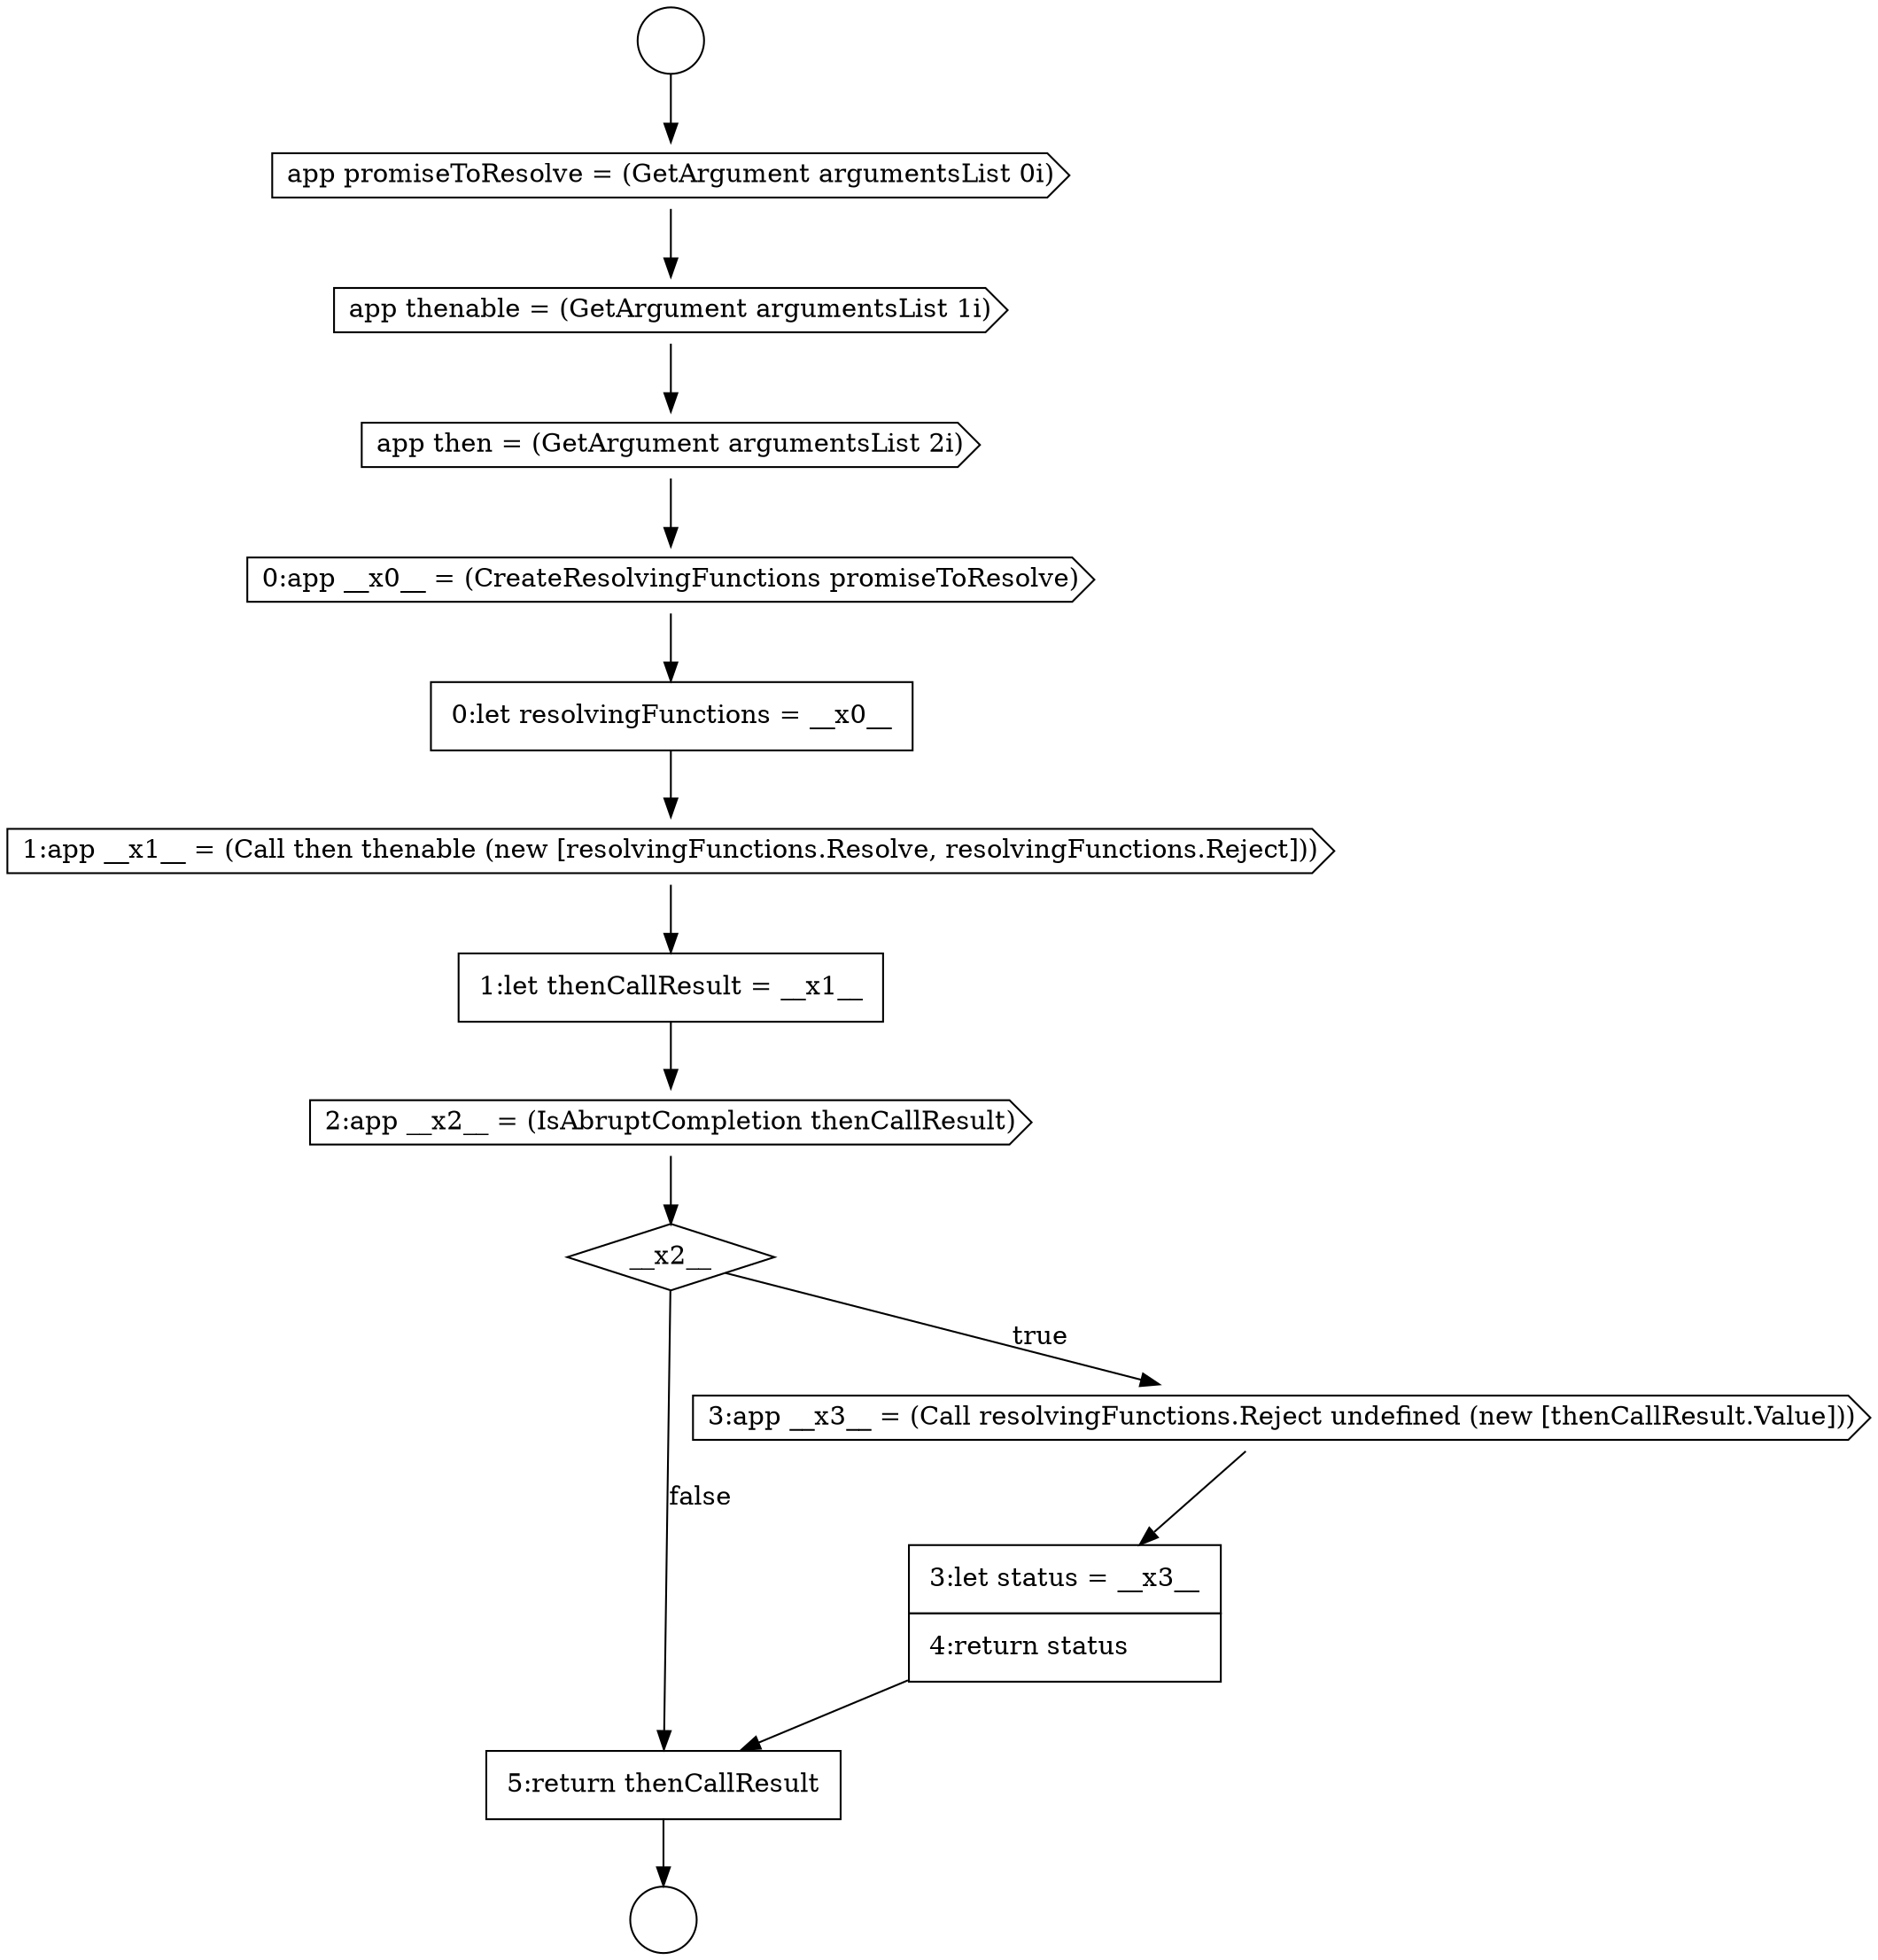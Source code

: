 digraph {
  node16481 [shape=diamond, label=<<font color="black">__x2__</font>> color="black" fillcolor="white" style=filled]
  node16480 [shape=cds, label=<<font color="black">2:app __x2__ = (IsAbruptCompletion thenCallResult)</font>> color="black" fillcolor="white" style=filled]
  node16476 [shape=cds, label=<<font color="black">0:app __x0__ = (CreateResolvingFunctions promiseToResolve)</font>> color="black" fillcolor="white" style=filled]
  node16484 [shape=none, margin=0, label=<<font color="black">
    <table border="0" cellborder="1" cellspacing="0" cellpadding="10">
      <tr><td align="left">5:return thenCallResult</td></tr>
    </table>
  </font>> color="black" fillcolor="white" style=filled]
  node16472 [shape=circle label=" " color="black" fillcolor="white" style=filled]
  node16473 [shape=cds, label=<<font color="black">app promiseToResolve = (GetArgument argumentsList 0i)</font>> color="black" fillcolor="white" style=filled]
  node16471 [shape=circle label=" " color="black" fillcolor="white" style=filled]
  node16474 [shape=cds, label=<<font color="black">app thenable = (GetArgument argumentsList 1i)</font>> color="black" fillcolor="white" style=filled]
  node16478 [shape=cds, label=<<font color="black">1:app __x1__ = (Call then thenable (new [resolvingFunctions.Resolve, resolvingFunctions.Reject]))</font>> color="black" fillcolor="white" style=filled]
  node16475 [shape=cds, label=<<font color="black">app then = (GetArgument argumentsList 2i)</font>> color="black" fillcolor="white" style=filled]
  node16482 [shape=cds, label=<<font color="black">3:app __x3__ = (Call resolvingFunctions.Reject undefined (new [thenCallResult.Value]))</font>> color="black" fillcolor="white" style=filled]
  node16479 [shape=none, margin=0, label=<<font color="black">
    <table border="0" cellborder="1" cellspacing="0" cellpadding="10">
      <tr><td align="left">1:let thenCallResult = __x1__</td></tr>
    </table>
  </font>> color="black" fillcolor="white" style=filled]
  node16483 [shape=none, margin=0, label=<<font color="black">
    <table border="0" cellborder="1" cellspacing="0" cellpadding="10">
      <tr><td align="left">3:let status = __x3__</td></tr>
      <tr><td align="left">4:return status</td></tr>
    </table>
  </font>> color="black" fillcolor="white" style=filled]
  node16477 [shape=none, margin=0, label=<<font color="black">
    <table border="0" cellborder="1" cellspacing="0" cellpadding="10">
      <tr><td align="left">0:let resolvingFunctions = __x0__</td></tr>
    </table>
  </font>> color="black" fillcolor="white" style=filled]
  node16479 -> node16480 [ color="black"]
  node16473 -> node16474 [ color="black"]
  node16478 -> node16479 [ color="black"]
  node16477 -> node16478 [ color="black"]
  node16476 -> node16477 [ color="black"]
  node16480 -> node16481 [ color="black"]
  node16484 -> node16472 [ color="black"]
  node16483 -> node16484 [ color="black"]
  node16482 -> node16483 [ color="black"]
  node16475 -> node16476 [ color="black"]
  node16471 -> node16473 [ color="black"]
  node16474 -> node16475 [ color="black"]
  node16481 -> node16482 [label=<<font color="black">true</font>> color="black"]
  node16481 -> node16484 [label=<<font color="black">false</font>> color="black"]
}
